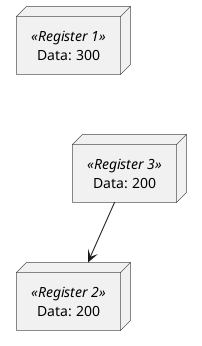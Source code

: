 @startuml

node "Data: 300" <<Register 1>> as a
node "Data: 200" <<Register 2>> as b
node "Data: 200" <<Register 3>> as c

a -[hidden]right-> b
a -[hidden]down-> c
c --> b

@enduml